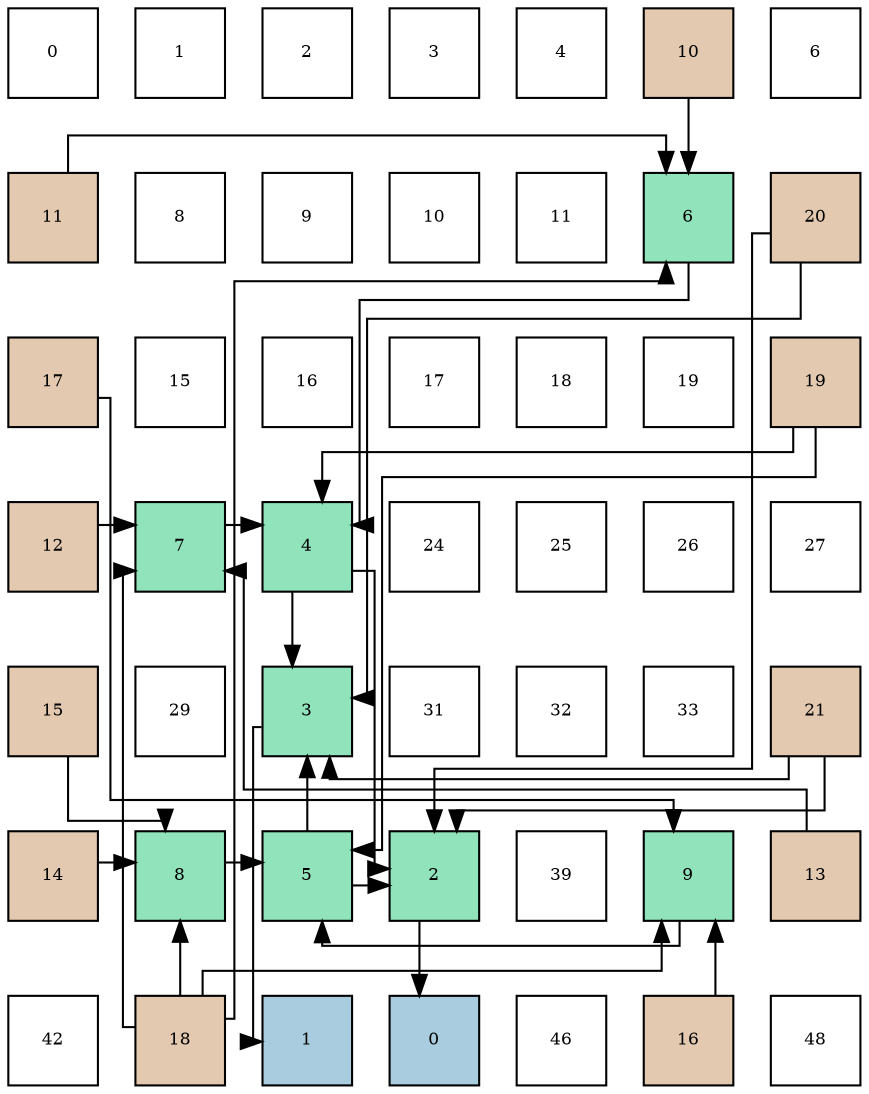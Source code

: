 digraph layout{
 rankdir=TB;
 splines=ortho;
 node [style=filled shape=square fixedsize=true width=0.6];
0[label="0", fontsize=8, fillcolor="#ffffff"];
1[label="1", fontsize=8, fillcolor="#ffffff"];
2[label="2", fontsize=8, fillcolor="#ffffff"];
3[label="3", fontsize=8, fillcolor="#ffffff"];
4[label="4", fontsize=8, fillcolor="#ffffff"];
5[label="10", fontsize=8, fillcolor="#e3c9af"];
6[label="6", fontsize=8, fillcolor="#ffffff"];
7[label="11", fontsize=8, fillcolor="#e3c9af"];
8[label="8", fontsize=8, fillcolor="#ffffff"];
9[label="9", fontsize=8, fillcolor="#ffffff"];
10[label="10", fontsize=8, fillcolor="#ffffff"];
11[label="11", fontsize=8, fillcolor="#ffffff"];
12[label="6", fontsize=8, fillcolor="#91e3bb"];
13[label="20", fontsize=8, fillcolor="#e3c9af"];
14[label="17", fontsize=8, fillcolor="#e3c9af"];
15[label="15", fontsize=8, fillcolor="#ffffff"];
16[label="16", fontsize=8, fillcolor="#ffffff"];
17[label="17", fontsize=8, fillcolor="#ffffff"];
18[label="18", fontsize=8, fillcolor="#ffffff"];
19[label="19", fontsize=8, fillcolor="#ffffff"];
20[label="19", fontsize=8, fillcolor="#e3c9af"];
21[label="12", fontsize=8, fillcolor="#e3c9af"];
22[label="7", fontsize=8, fillcolor="#91e3bb"];
23[label="4", fontsize=8, fillcolor="#91e3bb"];
24[label="24", fontsize=8, fillcolor="#ffffff"];
25[label="25", fontsize=8, fillcolor="#ffffff"];
26[label="26", fontsize=8, fillcolor="#ffffff"];
27[label="27", fontsize=8, fillcolor="#ffffff"];
28[label="15", fontsize=8, fillcolor="#e3c9af"];
29[label="29", fontsize=8, fillcolor="#ffffff"];
30[label="3", fontsize=8, fillcolor="#91e3bb"];
31[label="31", fontsize=8, fillcolor="#ffffff"];
32[label="32", fontsize=8, fillcolor="#ffffff"];
33[label="33", fontsize=8, fillcolor="#ffffff"];
34[label="21", fontsize=8, fillcolor="#e3c9af"];
35[label="14", fontsize=8, fillcolor="#e3c9af"];
36[label="8", fontsize=8, fillcolor="#91e3bb"];
37[label="5", fontsize=8, fillcolor="#91e3bb"];
38[label="2", fontsize=8, fillcolor="#91e3bb"];
39[label="39", fontsize=8, fillcolor="#ffffff"];
40[label="9", fontsize=8, fillcolor="#91e3bb"];
41[label="13", fontsize=8, fillcolor="#e3c9af"];
42[label="42", fontsize=8, fillcolor="#ffffff"];
43[label="18", fontsize=8, fillcolor="#e3c9af"];
44[label="1", fontsize=8, fillcolor="#a9ccde"];
45[label="0", fontsize=8, fillcolor="#a9ccde"];
46[label="46", fontsize=8, fillcolor="#ffffff"];
47[label="16", fontsize=8, fillcolor="#e3c9af"];
48[label="48", fontsize=8, fillcolor="#ffffff"];
edge [constraint=false, style=vis];38 -> 45;
30 -> 44;
23 -> 38;
23 -> 30;
37 -> 38;
37 -> 30;
12 -> 23;
22 -> 23;
36 -> 37;
40 -> 37;
5 -> 12;
7 -> 12;
21 -> 22;
41 -> 22;
35 -> 36;
28 -> 36;
47 -> 40;
14 -> 40;
43 -> 12;
43 -> 22;
43 -> 36;
43 -> 40;
20 -> 23;
20 -> 37;
13 -> 38;
13 -> 30;
34 -> 38;
34 -> 30;
edge [constraint=true, style=invis];
0 -> 7 -> 14 -> 21 -> 28 -> 35 -> 42;
1 -> 8 -> 15 -> 22 -> 29 -> 36 -> 43;
2 -> 9 -> 16 -> 23 -> 30 -> 37 -> 44;
3 -> 10 -> 17 -> 24 -> 31 -> 38 -> 45;
4 -> 11 -> 18 -> 25 -> 32 -> 39 -> 46;
5 -> 12 -> 19 -> 26 -> 33 -> 40 -> 47;
6 -> 13 -> 20 -> 27 -> 34 -> 41 -> 48;
rank = same {0 -> 1 -> 2 -> 3 -> 4 -> 5 -> 6};
rank = same {7 -> 8 -> 9 -> 10 -> 11 -> 12 -> 13};
rank = same {14 -> 15 -> 16 -> 17 -> 18 -> 19 -> 20};
rank = same {21 -> 22 -> 23 -> 24 -> 25 -> 26 -> 27};
rank = same {28 -> 29 -> 30 -> 31 -> 32 -> 33 -> 34};
rank = same {35 -> 36 -> 37 -> 38 -> 39 -> 40 -> 41};
rank = same {42 -> 43 -> 44 -> 45 -> 46 -> 47 -> 48};
}